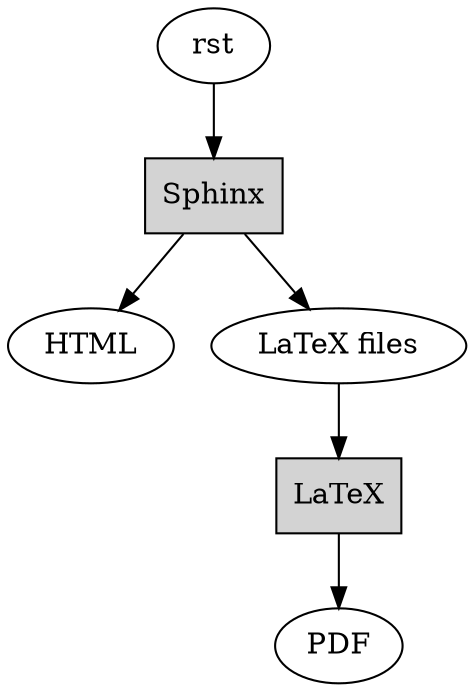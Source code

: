 digraph rst {
    Sphinx [shape=box fillcolor=lightgrey style=filled];
    LaTeX [shape=box fillcolor=lightgrey style=filled];
    rst -> Sphinx;
    Sphinx -> HTML;
    Sphinx -> "LaTeX files";
    "LaTeX files" -> LaTeX;
    LaTeX -> PDF;
}
